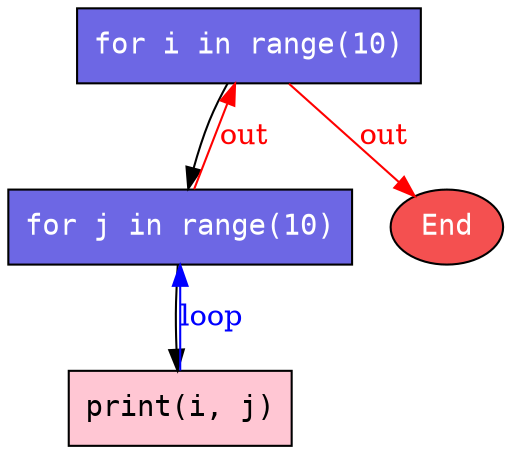 digraph my_graph {
bgcolor="white"
node [fontname="courier"]
L1 [shape=rect] [label="for i in range(10)"] [type="LOOP"] [style=filled fillcolor="#6D67E4" fontcolor=white]
L2 [shape=rect] [label="for j in range(10)"] [type="LOOP"] [style=filled fillcolor="#6D67E4" fontcolor=white]
L3 [shape=rect] [label="print(i, j)
"] [type="STATEMENT"] [style=filled fillcolor="#FFC6D3" fontcolor=black]
L999999 [shape=ellipse] [label="End"] [type="END"] [style=filled fillcolor="#F45050" fontcolor=white]
L1 -> L2    [source="@loop_to_next"]
L1 -> L999999 [color=red] [fontcolor=red] [label="out"] [source="@loop_to_next_sibling"]
L2 -> L3    [source="@loop_to_next"]
L2 -> L1 [color=red] [fontcolor=red] [label="out"] [source="@loop_to_parent_loop"]
L3 -> L2 [color=blue] [fontcolor=blue] [label="loop"] [source="@last_to_loop"]



}
